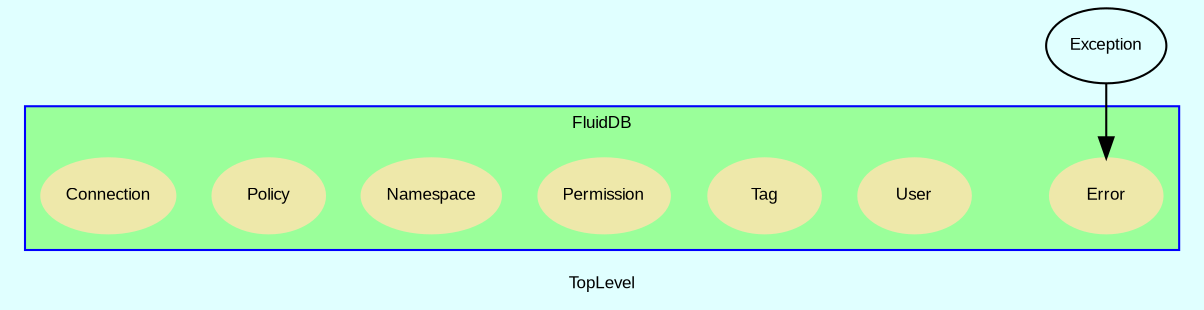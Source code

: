 digraph TopLevel {
    compound = true
    bgcolor = lightcyan1
    fontname = Arial
    fontsize = 8
    label = "TopLevel"
    node [
        fontname = Arial,
        fontsize = 8,
        color = black
    ]

    Exception [
        URL = "classes/Exception.html",
        label = "Exception"
    ]

    Exception -> FluidDB__Error [

    ]

    subgraph cluster_FluidDB {
        fillcolor = palegreen1
        URL = "classes/FluidDB.html"
        fontname = Arial
        color = blue
        label = "FluidDB"
        style = filled
        FluidDB [
            shape = plaintext,
            height = 0.01,
            width = 0.01,
            label = ""
        ]

        FluidDB__User [
            fontcolor = black,
            URL = "classes/FluidDB/User.html",
            shape = ellipse,
            color = palegoldenrod,
            style = filled,
            label = "User"
        ]

        FluidDB__Tag [
            fontcolor = black,
            URL = "classes/FluidDB/Tag.html",
            shape = ellipse,
            color = palegoldenrod,
            style = filled,
            label = "Tag"
        ]

        FluidDB__Permission [
            fontcolor = black,
            URL = "classes/FluidDB/Permission.html",
            shape = ellipse,
            color = palegoldenrod,
            style = filled,
            label = "Permission"
        ]

        FluidDB__Namespace [
            fontcolor = black,
            URL = "classes/FluidDB/Namespace.html",
            shape = ellipse,
            color = palegoldenrod,
            style = filled,
            label = "Namespace"
        ]

        FluidDB__Policy [
            fontcolor = black,
            URL = "classes/FluidDB/Policy.html",
            shape = ellipse,
            color = palegoldenrod,
            style = filled,
            label = "Policy"
        ]

        FluidDB__Error [
            fontcolor = black,
            URL = "classes/FluidDB/Error.html",
            shape = ellipse,
            color = palegoldenrod,
            style = filled,
            label = "Error"
        ]

        FluidDB__Connection [
            fontcolor = black,
            URL = "classes/FluidDB/Connection.html",
            shape = ellipse,
            color = palegoldenrod,
            style = filled,
            label = "Connection"
        ]

    }

}

